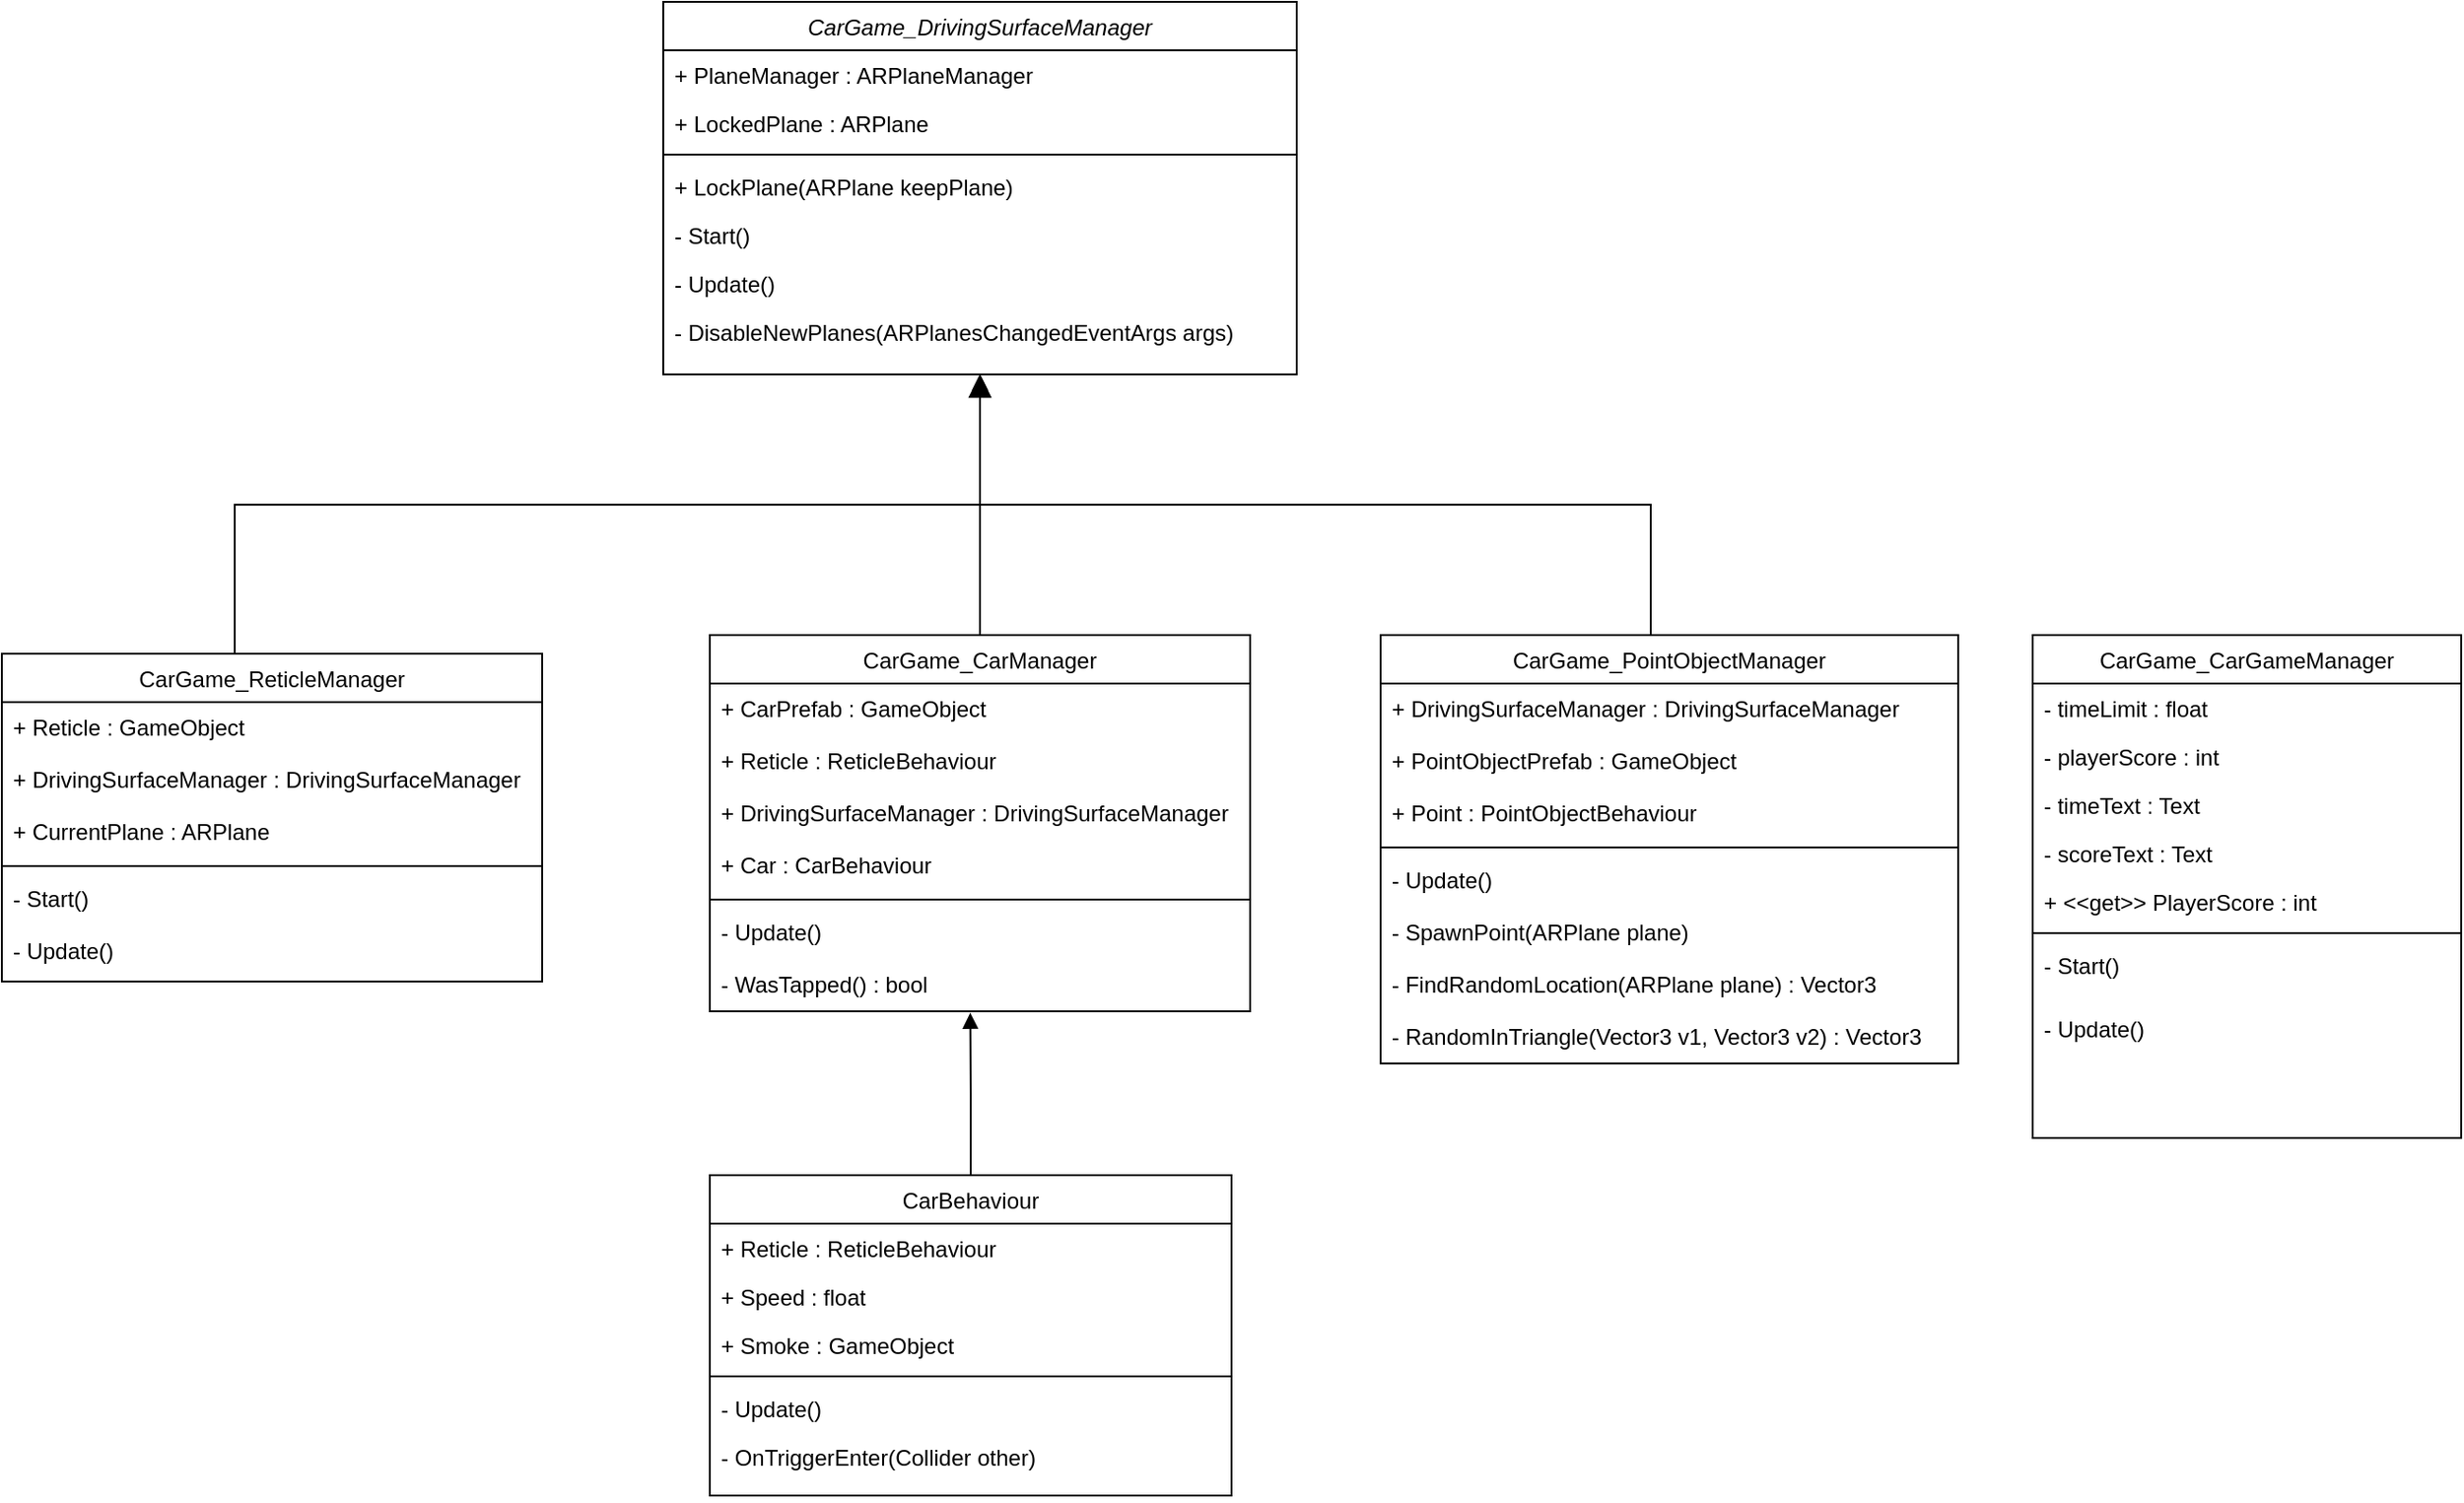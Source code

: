 <mxfile version="21.0.2" type="device"><diagram id="C5RBs43oDa-KdzZeNtuy" name="Page-1"><mxGraphModel dx="2514" dy="899" grid="1" gridSize="10" guides="1" tooltips="1" connect="1" arrows="1" fold="1" page="1" pageScale="1" pageWidth="827" pageHeight="1169" math="0" shadow="0"><root><mxCell id="WIyWlLk6GJQsqaUBKTNV-0"/><mxCell id="WIyWlLk6GJQsqaUBKTNV-1" parent="WIyWlLk6GJQsqaUBKTNV-0"/><mxCell id="zkfFHV4jXpPFQw0GAbJ--0" value="CarGame_DrivingSurfaceManager" style="swimlane;fontStyle=2;align=center;verticalAlign=top;childLayout=stackLayout;horizontal=1;startSize=26;horizontalStack=0;resizeParent=1;resizeLast=0;collapsible=1;marginBottom=0;rounded=0;shadow=0;strokeWidth=1;" parent="WIyWlLk6GJQsqaUBKTNV-1" vertex="1"><mxGeometry x="-5" y="30" width="340" height="200" as="geometry"><mxRectangle x="230" y="140" width="160" height="26" as="alternateBounds"/></mxGeometry></mxCell><mxCell id="7yIZQRil5i9GcMt45kjn-0" value="+ PlaneManager : ARPlaneManager" style="text;align=left;verticalAlign=top;spacingLeft=4;spacingRight=4;overflow=hidden;rotatable=0;points=[[0,0.5],[1,0.5]];portConstraint=eastwest;" parent="zkfFHV4jXpPFQw0GAbJ--0" vertex="1"><mxGeometry y="26" width="340" height="26" as="geometry"/></mxCell><mxCell id="50fMwvHNpZsZDcawcpJ_-1" value="+ LockedPlane : ARPlane" style="text;align=left;verticalAlign=top;spacingLeft=4;spacingRight=4;overflow=hidden;rotatable=0;points=[[0,0.5],[1,0.5]];portConstraint=eastwest;" parent="zkfFHV4jXpPFQw0GAbJ--0" vertex="1"><mxGeometry y="52" width="340" height="26" as="geometry"/></mxCell><mxCell id="zkfFHV4jXpPFQw0GAbJ--4" value="" style="line;html=1;strokeWidth=1;align=left;verticalAlign=middle;spacingTop=-1;spacingLeft=3;spacingRight=3;rotatable=0;labelPosition=right;points=[];portConstraint=eastwest;" parent="zkfFHV4jXpPFQw0GAbJ--0" vertex="1"><mxGeometry y="78" width="340" height="8" as="geometry"/></mxCell><mxCell id="zkfFHV4jXpPFQw0GAbJ--5" value="+ LockPlane(ARPlane keepPlane)" style="text;align=left;verticalAlign=top;spacingLeft=4;spacingRight=4;overflow=hidden;rotatable=0;points=[[0,0.5],[1,0.5]];portConstraint=eastwest;" parent="zkfFHV4jXpPFQw0GAbJ--0" vertex="1"><mxGeometry y="86" width="340" height="26" as="geometry"/></mxCell><mxCell id="50fMwvHNpZsZDcawcpJ_-2" value="- Start() " style="text;align=left;verticalAlign=top;spacingLeft=4;spacingRight=4;overflow=hidden;rotatable=0;points=[[0,0.5],[1,0.5]];portConstraint=eastwest;" parent="zkfFHV4jXpPFQw0GAbJ--0" vertex="1"><mxGeometry y="112" width="340" height="26" as="geometry"/></mxCell><mxCell id="50fMwvHNpZsZDcawcpJ_-3" value="- Update()" style="text;align=left;verticalAlign=top;spacingLeft=4;spacingRight=4;overflow=hidden;rotatable=0;points=[[0,0.5],[1,0.5]];portConstraint=eastwest;" parent="zkfFHV4jXpPFQw0GAbJ--0" vertex="1"><mxGeometry y="138" width="340" height="26" as="geometry"/></mxCell><mxCell id="50fMwvHNpZsZDcawcpJ_-4" value="- DisableNewPlanes(ARPlanesChangedEventArgs args)" style="text;align=left;verticalAlign=top;spacingLeft=4;spacingRight=4;overflow=hidden;rotatable=0;points=[[0,0.5],[1,0.5]];portConstraint=eastwest;" parent="zkfFHV4jXpPFQw0GAbJ--0" vertex="1"><mxGeometry y="164" width="340" height="26" as="geometry"/></mxCell><mxCell id="zkfFHV4jXpPFQw0GAbJ--6" value="CarGame_CarManager" style="swimlane;fontStyle=0;align=center;verticalAlign=top;childLayout=stackLayout;horizontal=1;startSize=26;horizontalStack=0;resizeParent=1;resizeLast=0;collapsible=1;marginBottom=0;rounded=0;shadow=0;strokeWidth=1;swimlaneLine=1;" parent="WIyWlLk6GJQsqaUBKTNV-1" vertex="1"><mxGeometry x="20" y="370" width="290" height="202" as="geometry"><mxRectangle x="130" y="380" width="160" height="26" as="alternateBounds"/></mxGeometry></mxCell><mxCell id="7yIZQRil5i9GcMt45kjn-5" value="+ CarPrefab : GameObject" style="text;align=left;verticalAlign=top;spacingLeft=4;spacingRight=4;overflow=hidden;rotatable=0;points=[[0,0.5],[1,0.5]];portConstraint=eastwest;rounded=0;shadow=0;html=0;" parent="zkfFHV4jXpPFQw0GAbJ--6" vertex="1"><mxGeometry y="26" width="290" height="28" as="geometry"/></mxCell><mxCell id="nfa86kbB0fBzZDHKXP59-12" value="+ Reticle : ReticleBehaviour" style="text;align=left;verticalAlign=top;spacingLeft=4;spacingRight=4;overflow=hidden;rotatable=0;points=[[0,0.5],[1,0.5]];portConstraint=eastwest;rounded=0;shadow=0;html=0;" parent="zkfFHV4jXpPFQw0GAbJ--6" vertex="1"><mxGeometry y="54" width="290" height="28" as="geometry"/></mxCell><mxCell id="50fMwvHNpZsZDcawcpJ_-8" value="+ DrivingSurfaceManager : DrivingSurfaceManager" style="text;align=left;verticalAlign=top;spacingLeft=4;spacingRight=4;overflow=hidden;rotatable=0;points=[[0,0.5],[1,0.5]];portConstraint=eastwest;rounded=0;shadow=0;html=0;" parent="zkfFHV4jXpPFQw0GAbJ--6" vertex="1"><mxGeometry y="82" width="290" height="28" as="geometry"/></mxCell><mxCell id="50fMwvHNpZsZDcawcpJ_-9" value="+ Car : CarBehaviour" style="text;align=left;verticalAlign=top;spacingLeft=4;spacingRight=4;overflow=hidden;rotatable=0;points=[[0,0.5],[1,0.5]];portConstraint=eastwest;rounded=0;shadow=0;html=0;" parent="zkfFHV4jXpPFQw0GAbJ--6" vertex="1"><mxGeometry y="110" width="290" height="28" as="geometry"/></mxCell><mxCell id="zkfFHV4jXpPFQw0GAbJ--9" value="" style="line;html=1;strokeWidth=1;align=left;verticalAlign=middle;spacingTop=-1;spacingLeft=3;spacingRight=3;rotatable=0;labelPosition=right;points=[];portConstraint=eastwest;" parent="zkfFHV4jXpPFQw0GAbJ--6" vertex="1"><mxGeometry y="138" width="290" height="8" as="geometry"/></mxCell><mxCell id="nfa86kbB0fBzZDHKXP59-13" value="- Update()" style="text;align=left;verticalAlign=top;spacingLeft=4;spacingRight=4;overflow=hidden;rotatable=0;points=[[0,0.5],[1,0.5]];portConstraint=eastwest;rounded=0;shadow=0;html=0;" parent="zkfFHV4jXpPFQw0GAbJ--6" vertex="1"><mxGeometry y="146" width="290" height="28" as="geometry"/></mxCell><mxCell id="nfa86kbB0fBzZDHKXP59-16" value="- WasTapped() : bool" style="text;align=left;verticalAlign=top;spacingLeft=4;spacingRight=4;overflow=hidden;rotatable=0;points=[[0,0.5],[1,0.5]];portConstraint=eastwest;rounded=0;shadow=0;html=0;" parent="zkfFHV4jXpPFQw0GAbJ--6" vertex="1"><mxGeometry y="174" width="290" height="28" as="geometry"/></mxCell><mxCell id="zkfFHV4jXpPFQw0GAbJ--12" value="" style="endArrow=block;endSize=10;endFill=1;shadow=0;strokeWidth=1;rounded=0;edgeStyle=elbowEdgeStyle;elbow=vertical;" parent="WIyWlLk6GJQsqaUBKTNV-1" source="zkfFHV4jXpPFQw0GAbJ--6" target="zkfFHV4jXpPFQw0GAbJ--0" edge="1"><mxGeometry width="160" relative="1" as="geometry"><mxPoint x="200" y="203" as="sourcePoint"/><mxPoint x="200" y="203" as="targetPoint"/></mxGeometry></mxCell><mxCell id="nfa86kbB0fBzZDHKXP59-17" value="CarGame_CarGameManager" style="swimlane;fontStyle=0;align=center;verticalAlign=top;childLayout=stackLayout;horizontal=1;startSize=26;horizontalStack=0;resizeParent=1;resizeLast=0;collapsible=1;marginBottom=0;rounded=0;shadow=0;strokeWidth=1;" parent="WIyWlLk6GJQsqaUBKTNV-1" vertex="1"><mxGeometry x="730" y="370" width="230" height="270" as="geometry"><mxRectangle x="130" y="380" width="160" height="26" as="alternateBounds"/></mxGeometry></mxCell><mxCell id="7yIZQRil5i9GcMt45kjn-9" value="- timeLimit : float" style="text;align=left;verticalAlign=top;spacingLeft=4;spacingRight=4;overflow=hidden;rotatable=0;points=[[0,0.5],[1,0.5]];portConstraint=eastwest;" parent="nfa86kbB0fBzZDHKXP59-17" vertex="1"><mxGeometry y="26" width="230" height="26" as="geometry"/></mxCell><mxCell id="50fMwvHNpZsZDcawcpJ_-7" value="- playerScore : int" style="text;align=left;verticalAlign=top;spacingLeft=4;spacingRight=4;overflow=hidden;rotatable=0;points=[[0,0.5],[1,0.5]];portConstraint=eastwest;" parent="nfa86kbB0fBzZDHKXP59-17" vertex="1"><mxGeometry y="52" width="230" height="26" as="geometry"/></mxCell><mxCell id="xCQRuStyOZl16WdHNOQV-10" value="- timeText : Text" style="text;align=left;verticalAlign=top;spacingLeft=4;spacingRight=4;overflow=hidden;rotatable=0;points=[[0,0.5],[1,0.5]];portConstraint=eastwest;" parent="nfa86kbB0fBzZDHKXP59-17" vertex="1"><mxGeometry y="78" width="230" height="26" as="geometry"/></mxCell><mxCell id="xCQRuStyOZl16WdHNOQV-11" value="- scoreText : Text" style="text;align=left;verticalAlign=top;spacingLeft=4;spacingRight=4;overflow=hidden;rotatable=0;points=[[0,0.5],[1,0.5]];portConstraint=eastwest;" parent="nfa86kbB0fBzZDHKXP59-17" vertex="1"><mxGeometry y="104" width="230" height="26" as="geometry"/></mxCell><mxCell id="xCQRuStyOZl16WdHNOQV-12" value="+ &lt;&lt;get&gt;&gt; PlayerScore : int" style="text;align=left;verticalAlign=top;spacingLeft=4;spacingRight=4;overflow=hidden;rotatable=0;points=[[0,0.5],[1,0.5]];portConstraint=eastwest;" parent="nfa86kbB0fBzZDHKXP59-17" vertex="1"><mxGeometry y="130" width="230" height="26" as="geometry"/></mxCell><mxCell id="nfa86kbB0fBzZDHKXP59-18" value="" style="line;html=1;strokeWidth=1;align=left;verticalAlign=middle;spacingTop=-1;spacingLeft=3;spacingRight=3;rotatable=0;labelPosition=right;points=[];portConstraint=eastwest;" parent="nfa86kbB0fBzZDHKXP59-17" vertex="1"><mxGeometry y="156" width="230" height="8" as="geometry"/></mxCell><mxCell id="nfa86kbB0fBzZDHKXP59-20" value="- Start()&#10; " style="text;align=left;verticalAlign=top;spacingLeft=4;spacingRight=4;overflow=hidden;rotatable=0;points=[[0,0.5],[1,0.5]];portConstraint=eastwest;" parent="nfa86kbB0fBzZDHKXP59-17" vertex="1"><mxGeometry y="164" width="230" height="34" as="geometry"/></mxCell><mxCell id="7yIZQRil5i9GcMt45kjn-10" value="- Update()&#10; " style="text;align=left;verticalAlign=top;spacingLeft=4;spacingRight=4;overflow=hidden;rotatable=0;points=[[0,0.5],[1,0.5]];portConstraint=eastwest;" parent="nfa86kbB0fBzZDHKXP59-17" vertex="1"><mxGeometry y="198" width="230" height="34" as="geometry"/></mxCell><mxCell id="50fMwvHNpZsZDcawcpJ_-12" style="edgeStyle=orthogonalEdgeStyle;rounded=0;orthogonalLoop=1;jettySize=auto;html=1;entryX=0.482;entryY=1.029;entryDx=0;entryDy=0;entryPerimeter=0;endArrow=block;endFill=1;" parent="WIyWlLk6GJQsqaUBKTNV-1" source="7yIZQRil5i9GcMt45kjn-23" target="nfa86kbB0fBzZDHKXP59-16" edge="1"><mxGeometry relative="1" as="geometry"/></mxCell><mxCell id="7yIZQRil5i9GcMt45kjn-23" value="CarBehaviour" style="swimlane;fontStyle=0;align=center;verticalAlign=top;childLayout=stackLayout;horizontal=1;startSize=26;horizontalStack=0;resizeParent=1;resizeLast=0;collapsible=1;marginBottom=0;rounded=0;shadow=0;strokeWidth=1;" parent="WIyWlLk6GJQsqaUBKTNV-1" vertex="1"><mxGeometry x="20" y="660" width="280" height="172" as="geometry"><mxRectangle x="130" y="380" width="160" height="26" as="alternateBounds"/></mxGeometry></mxCell><mxCell id="7yIZQRil5i9GcMt45kjn-27" value="+ Reticle : ReticleBehaviour" style="text;align=left;verticalAlign=top;spacingLeft=4;spacingRight=4;overflow=hidden;rotatable=0;points=[[0,0.5],[1,0.5]];portConstraint=eastwest;" parent="7yIZQRil5i9GcMt45kjn-23" vertex="1"><mxGeometry y="26" width="280" height="26" as="geometry"/></mxCell><mxCell id="7yIZQRil5i9GcMt45kjn-28" value="+ Speed : float" style="text;align=left;verticalAlign=top;spacingLeft=4;spacingRight=4;overflow=hidden;rotatable=0;points=[[0,0.5],[1,0.5]];portConstraint=eastwest;" parent="7yIZQRil5i9GcMt45kjn-23" vertex="1"><mxGeometry y="52" width="280" height="26" as="geometry"/></mxCell><mxCell id="50fMwvHNpZsZDcawcpJ_-36" value="+ Smoke : GameObject" style="text;align=left;verticalAlign=top;spacingLeft=4;spacingRight=4;overflow=hidden;rotatable=0;points=[[0,0.5],[1,0.5]];portConstraint=eastwest;" parent="7yIZQRil5i9GcMt45kjn-23" vertex="1"><mxGeometry y="78" width="280" height="26" as="geometry"/></mxCell><mxCell id="7yIZQRil5i9GcMt45kjn-24" value="" style="line;html=1;strokeWidth=1;align=left;verticalAlign=middle;spacingTop=-1;spacingLeft=3;spacingRight=3;rotatable=0;labelPosition=right;points=[];portConstraint=eastwest;" parent="7yIZQRil5i9GcMt45kjn-23" vertex="1"><mxGeometry y="104" width="280" height="8" as="geometry"/></mxCell><mxCell id="7yIZQRil5i9GcMt45kjn-29" value="- Update()" style="text;align=left;verticalAlign=top;spacingLeft=4;spacingRight=4;overflow=hidden;rotatable=0;points=[[0,0.5],[1,0.5]];portConstraint=eastwest;" parent="7yIZQRil5i9GcMt45kjn-23" vertex="1"><mxGeometry y="112" width="280" height="26" as="geometry"/></mxCell><mxCell id="7yIZQRil5i9GcMt45kjn-26" value="- OnTriggerEnter(Collider other)" style="text;align=left;verticalAlign=top;spacingLeft=4;spacingRight=4;overflow=hidden;rotatable=0;points=[[0,0.5],[1,0.5]];portConstraint=eastwest;" parent="7yIZQRil5i9GcMt45kjn-23" vertex="1"><mxGeometry y="138" width="280" height="34" as="geometry"/></mxCell><mxCell id="50fMwvHNpZsZDcawcpJ_-34" style="edgeStyle=orthogonalEdgeStyle;rounded=0;orthogonalLoop=1;jettySize=auto;html=1;entryX=0.5;entryY=1;entryDx=0;entryDy=0;endArrow=block;endFill=1;" parent="WIyWlLk6GJQsqaUBKTNV-1" source="50fMwvHNpZsZDcawcpJ_-14" target="zkfFHV4jXpPFQw0GAbJ--0" edge="1"><mxGeometry relative="1" as="geometry"><Array as="points"><mxPoint x="-235" y="300"/><mxPoint x="165" y="300"/></Array></mxGeometry></mxCell><mxCell id="50fMwvHNpZsZDcawcpJ_-14" value="CarGame_ReticleManager" style="swimlane;fontStyle=0;align=center;verticalAlign=top;childLayout=stackLayout;horizontal=1;startSize=26;horizontalStack=0;resizeParent=1;resizeLast=0;collapsible=1;marginBottom=0;rounded=0;shadow=0;strokeWidth=1;swimlaneLine=1;" parent="WIyWlLk6GJQsqaUBKTNV-1" vertex="1"><mxGeometry x="-360" y="380" width="290" height="176" as="geometry"><mxRectangle x="130" y="380" width="160" height="26" as="alternateBounds"/></mxGeometry></mxCell><mxCell id="50fMwvHNpZsZDcawcpJ_-16" value="+ Reticle : GameObject" style="text;align=left;verticalAlign=top;spacingLeft=4;spacingRight=4;overflow=hidden;rotatable=0;points=[[0,0.5],[1,0.5]];portConstraint=eastwest;rounded=0;shadow=0;html=0;" parent="50fMwvHNpZsZDcawcpJ_-14" vertex="1"><mxGeometry y="26" width="290" height="28" as="geometry"/></mxCell><mxCell id="50fMwvHNpZsZDcawcpJ_-17" value="+ DrivingSurfaceManager : DrivingSurfaceManager" style="text;align=left;verticalAlign=top;spacingLeft=4;spacingRight=4;overflow=hidden;rotatable=0;points=[[0,0.5],[1,0.5]];portConstraint=eastwest;rounded=0;shadow=0;html=0;" parent="50fMwvHNpZsZDcawcpJ_-14" vertex="1"><mxGeometry y="54" width="290" height="28" as="geometry"/></mxCell><mxCell id="50fMwvHNpZsZDcawcpJ_-18" value="+ CurrentPlane : ARPlane" style="text;align=left;verticalAlign=top;spacingLeft=4;spacingRight=4;overflow=hidden;rotatable=0;points=[[0,0.5],[1,0.5]];portConstraint=eastwest;rounded=0;shadow=0;html=0;" parent="50fMwvHNpZsZDcawcpJ_-14" vertex="1"><mxGeometry y="82" width="290" height="28" as="geometry"/></mxCell><mxCell id="50fMwvHNpZsZDcawcpJ_-19" value="" style="line;html=1;strokeWidth=1;align=left;verticalAlign=middle;spacingTop=-1;spacingLeft=3;spacingRight=3;rotatable=0;labelPosition=right;points=[];portConstraint=eastwest;" parent="50fMwvHNpZsZDcawcpJ_-14" vertex="1"><mxGeometry y="110" width="290" height="8" as="geometry"/></mxCell><mxCell id="50fMwvHNpZsZDcawcpJ_-20" value="- Start()" style="text;align=left;verticalAlign=top;spacingLeft=4;spacingRight=4;overflow=hidden;rotatable=0;points=[[0,0.5],[1,0.5]];portConstraint=eastwest;rounded=0;shadow=0;html=0;" parent="50fMwvHNpZsZDcawcpJ_-14" vertex="1"><mxGeometry y="118" width="290" height="28" as="geometry"/></mxCell><mxCell id="50fMwvHNpZsZDcawcpJ_-22" value="- Update()" style="text;align=left;verticalAlign=top;spacingLeft=4;spacingRight=4;overflow=hidden;rotatable=0;points=[[0,0.5],[1,0.5]];portConstraint=eastwest;rounded=0;shadow=0;html=0;" parent="50fMwvHNpZsZDcawcpJ_-14" vertex="1"><mxGeometry y="146" width="290" height="28" as="geometry"/></mxCell><mxCell id="50fMwvHNpZsZDcawcpJ_-35" style="edgeStyle=orthogonalEdgeStyle;rounded=0;orthogonalLoop=1;jettySize=auto;html=1;entryX=0.5;entryY=1;entryDx=0;entryDy=0;endArrow=block;endFill=1;" parent="WIyWlLk6GJQsqaUBKTNV-1" source="50fMwvHNpZsZDcawcpJ_-25" target="zkfFHV4jXpPFQw0GAbJ--0" edge="1"><mxGeometry relative="1" as="geometry"><Array as="points"><mxPoint x="525" y="300"/><mxPoint x="165" y="300"/></Array></mxGeometry></mxCell><mxCell id="50fMwvHNpZsZDcawcpJ_-25" value="CarGame_PointObjectManager" style="swimlane;fontStyle=0;align=center;verticalAlign=top;childLayout=stackLayout;horizontal=1;startSize=26;horizontalStack=0;resizeParent=1;resizeLast=0;collapsible=1;marginBottom=0;rounded=0;shadow=0;strokeWidth=1;swimlaneLine=1;" parent="WIyWlLk6GJQsqaUBKTNV-1" vertex="1"><mxGeometry x="380" y="370" width="310" height="230" as="geometry"><mxRectangle x="130" y="380" width="160" height="26" as="alternateBounds"/></mxGeometry></mxCell><mxCell id="50fMwvHNpZsZDcawcpJ_-28" value="+ DrivingSurfaceManager : DrivingSurfaceManager" style="text;align=left;verticalAlign=top;spacingLeft=4;spacingRight=4;overflow=hidden;rotatable=0;points=[[0,0.5],[1,0.5]];portConstraint=eastwest;rounded=0;shadow=0;html=0;" parent="50fMwvHNpZsZDcawcpJ_-25" vertex="1"><mxGeometry y="26" width="310" height="28" as="geometry"/></mxCell><mxCell id="50fMwvHNpZsZDcawcpJ_-26" value="+ PointObjectPrefab : GameObject" style="text;align=left;verticalAlign=top;spacingLeft=4;spacingRight=4;overflow=hidden;rotatable=0;points=[[0,0.5],[1,0.5]];portConstraint=eastwest;rounded=0;shadow=0;html=0;" parent="50fMwvHNpZsZDcawcpJ_-25" vertex="1"><mxGeometry y="54" width="310" height="28" as="geometry"/></mxCell><mxCell id="50fMwvHNpZsZDcawcpJ_-29" value="+ Point : PointObjectBehaviour" style="text;align=left;verticalAlign=top;spacingLeft=4;spacingRight=4;overflow=hidden;rotatable=0;points=[[0,0.5],[1,0.5]];portConstraint=eastwest;rounded=0;shadow=0;html=0;" parent="50fMwvHNpZsZDcawcpJ_-25" vertex="1"><mxGeometry y="82" width="310" height="28" as="geometry"/></mxCell><mxCell id="50fMwvHNpZsZDcawcpJ_-30" value="" style="line;html=1;strokeWidth=1;align=left;verticalAlign=middle;spacingTop=-1;spacingLeft=3;spacingRight=3;rotatable=0;labelPosition=right;points=[];portConstraint=eastwest;" parent="50fMwvHNpZsZDcawcpJ_-25" vertex="1"><mxGeometry y="110" width="310" height="8" as="geometry"/></mxCell><mxCell id="50fMwvHNpZsZDcawcpJ_-31" value="- Update()" style="text;align=left;verticalAlign=top;spacingLeft=4;spacingRight=4;overflow=hidden;rotatable=0;points=[[0,0.5],[1,0.5]];portConstraint=eastwest;rounded=0;shadow=0;html=0;" parent="50fMwvHNpZsZDcawcpJ_-25" vertex="1"><mxGeometry y="118" width="310" height="28" as="geometry"/></mxCell><mxCell id="50fMwvHNpZsZDcawcpJ_-32" value="- SpawnPoint(ARPlane plane)" style="text;align=left;verticalAlign=top;spacingLeft=4;spacingRight=4;overflow=hidden;rotatable=0;points=[[0,0.5],[1,0.5]];portConstraint=eastwest;rounded=0;shadow=0;html=0;" parent="50fMwvHNpZsZDcawcpJ_-25" vertex="1"><mxGeometry y="146" width="310" height="28" as="geometry"/></mxCell><mxCell id="50fMwvHNpZsZDcawcpJ_-46" value="- FindRandomLocation(ARPlane plane) : Vector3" style="text;align=left;verticalAlign=top;spacingLeft=4;spacingRight=4;overflow=hidden;rotatable=0;points=[[0,0.5],[1,0.5]];portConstraint=eastwest;rounded=0;shadow=0;html=0;" parent="50fMwvHNpZsZDcawcpJ_-25" vertex="1"><mxGeometry y="174" width="310" height="28" as="geometry"/></mxCell><mxCell id="50fMwvHNpZsZDcawcpJ_-45" value="- RandomInTriangle(Vector3 v1, Vector3 v2) : Vector3" style="text;align=left;verticalAlign=top;spacingLeft=4;spacingRight=4;overflow=hidden;rotatable=0;points=[[0,0.5],[1,0.5]];portConstraint=eastwest;rounded=0;shadow=0;html=0;" parent="50fMwvHNpZsZDcawcpJ_-25" vertex="1"><mxGeometry y="202" width="310" height="28" as="geometry"/></mxCell></root></mxGraphModel></diagram></mxfile>